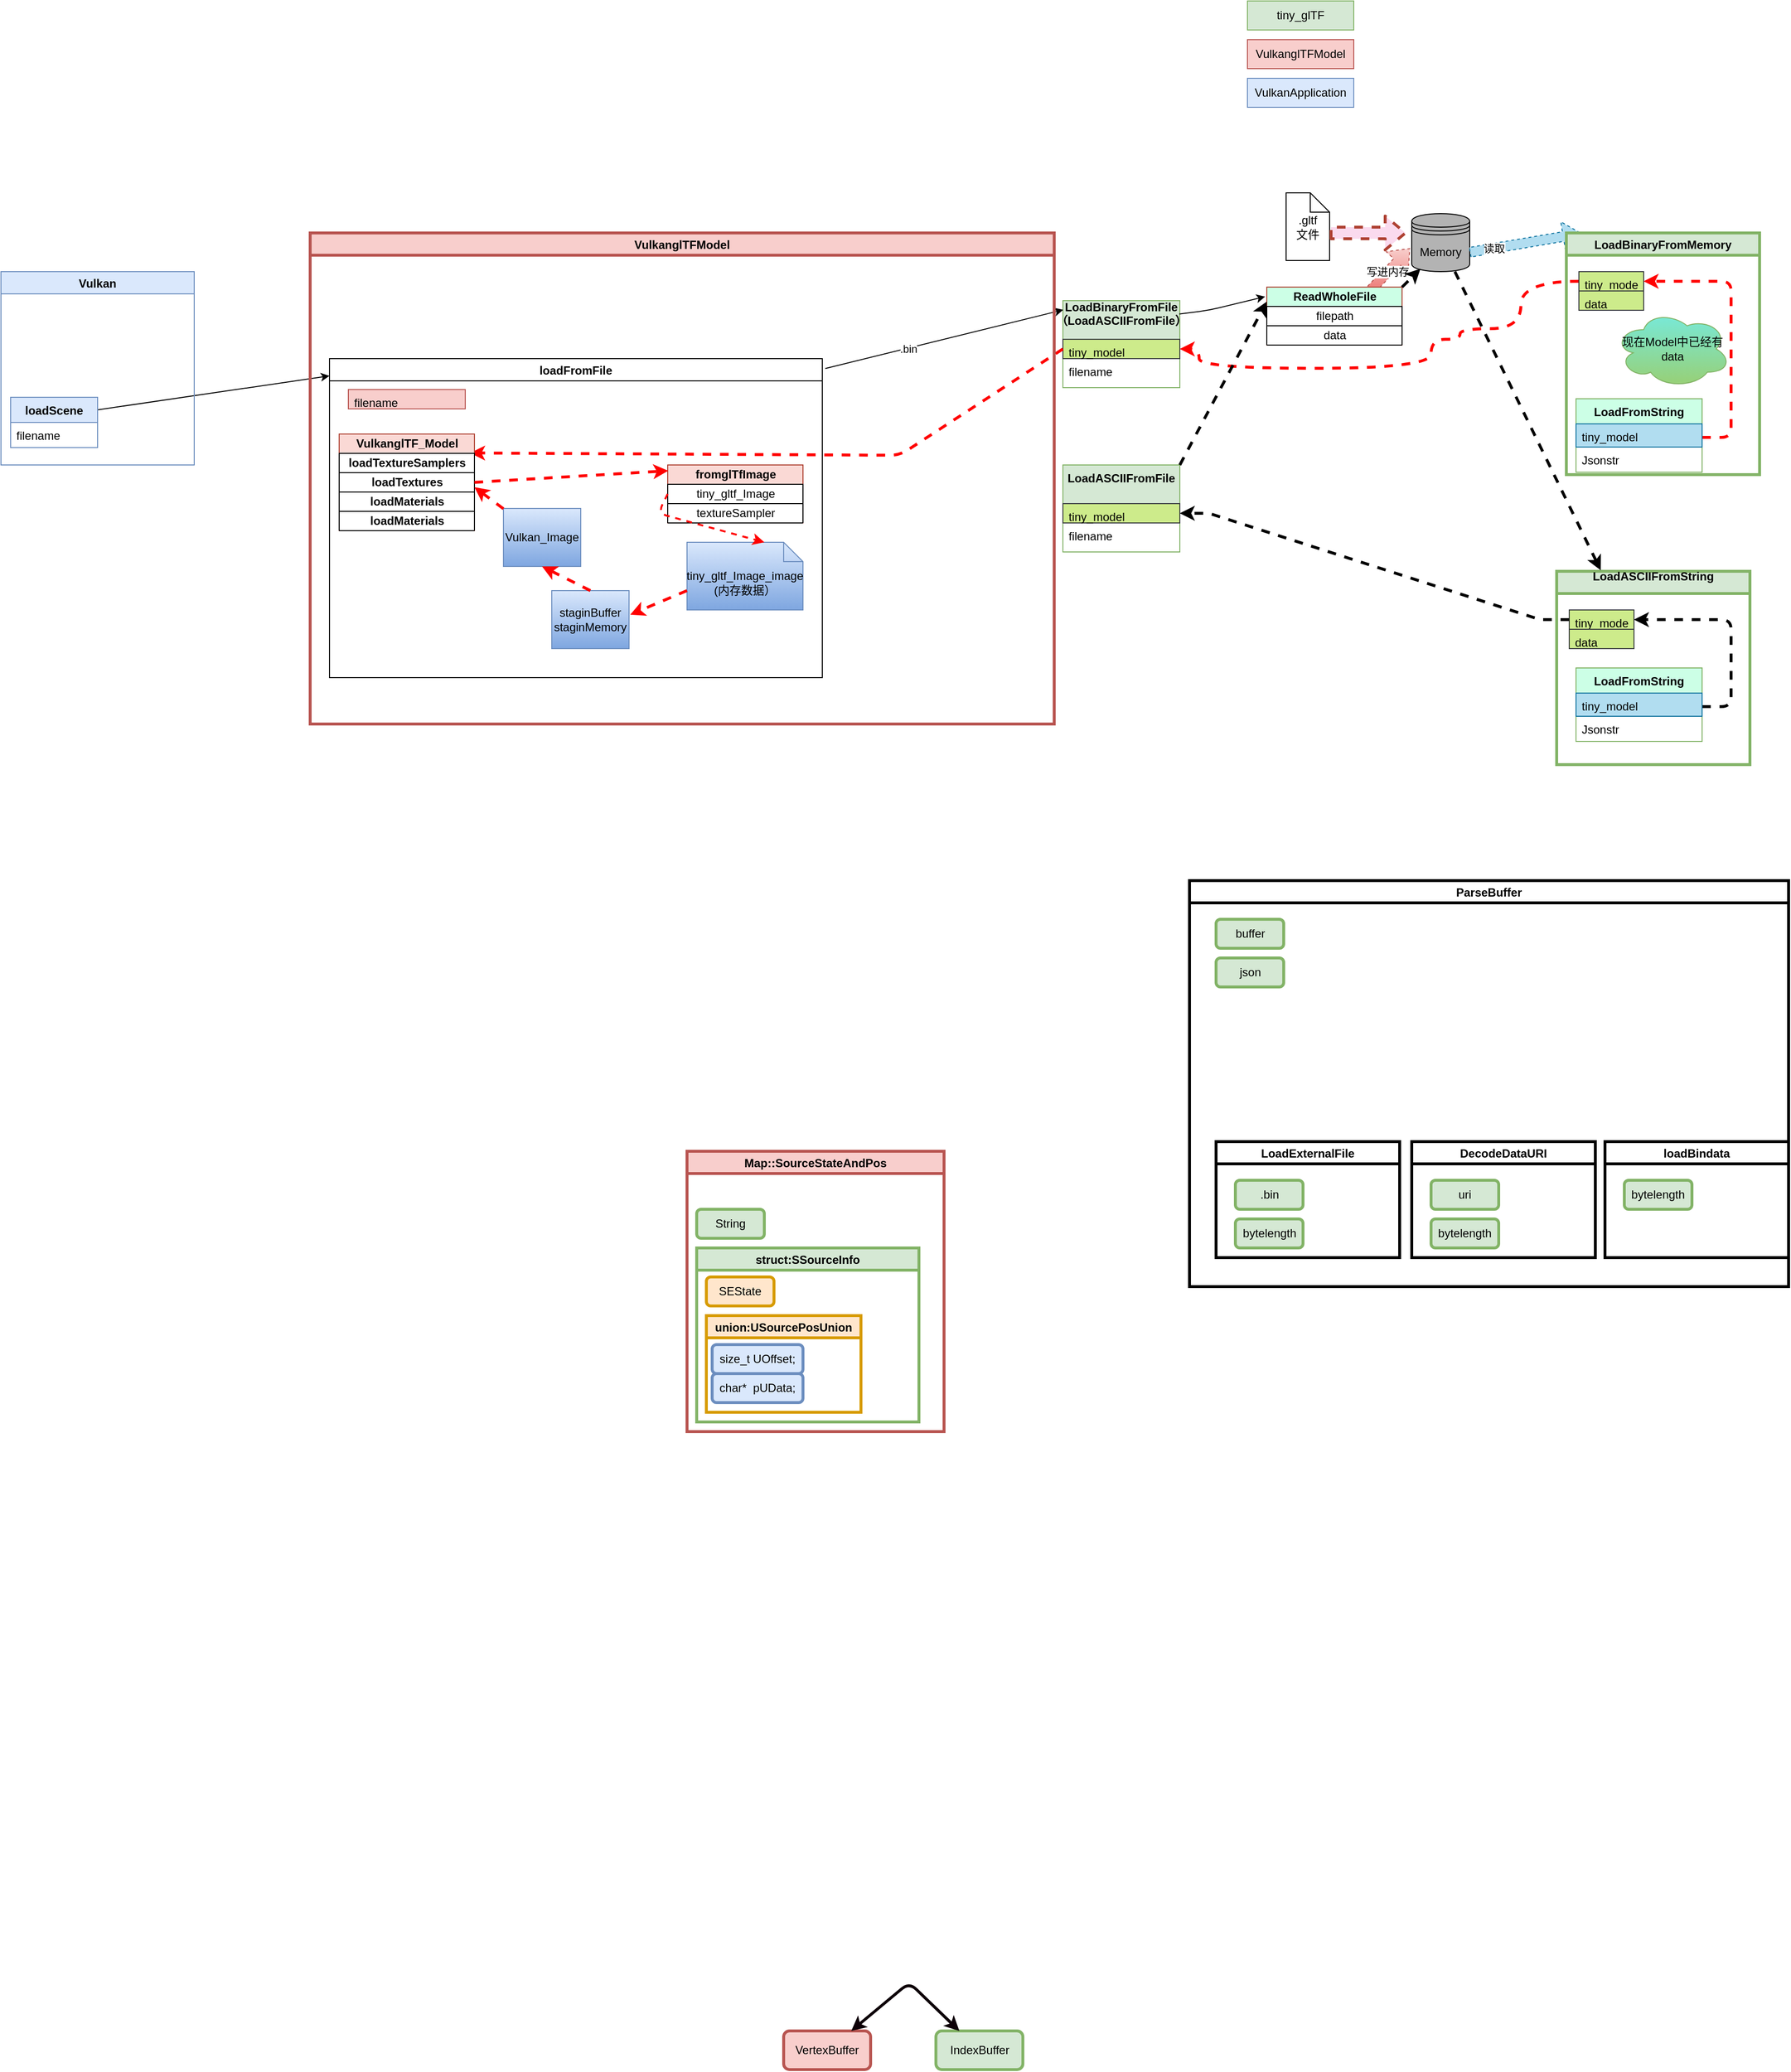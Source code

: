 <mxfile version="13.9.9" type="github">
  <diagram id="CM0YxYGdWrZJXT51vlk3" name="第 1 页">
    <mxGraphModel dx="2462" dy="839" grid="1" gridSize="10" guides="1" tooltips="1" connect="1" arrows="1" fold="1" page="1" pageScale="1" pageWidth="827" pageHeight="1169" math="0" shadow="0">
      <root>
        <mxCell id="0" />
        <mxCell id="1" parent="0" />
        <mxCell id="ajMnAxzSyxpKC6vZ1B0v-71" value="" style="shape=image;imageAspect=0;aspect=fixed;verticalLabelPosition=bottom;verticalAlign=top;strokeWidth=3;image=https://github.com/KhronosGroup/glTF/blob/master/specification/2.0/figures/dictionary-objects.png?raw=true;" vertex="1" parent="1">
          <mxGeometry x="-184.84" y="1550" width="874.84" height="583.79" as="geometry" />
        </mxCell>
        <mxCell id="faCQXywONK161ndu06By-3" value="LoadBinaryFromFile&#xa;（LoadASCIIFromFile）&#xa;" style="swimlane;fontStyle=1;childLayout=stackLayout;horizontal=1;startSize=40;fillColor=#d5e8d4;horizontalStack=0;resizeParent=1;resizeParentMax=0;resizeLast=0;collapsible=1;marginBottom=0;strokeColor=#82b366;" parent="1" vertex="1">
          <mxGeometry x="339" y="310" width="121" height="90" as="geometry">
            <mxRectangle x="310" y="306" width="150" height="30" as="alternateBounds" />
          </mxGeometry>
        </mxCell>
        <mxCell id="faCQXywONK161ndu06By-4" value="tiny_model" style="text;strokeColor=#36393d;fillColor=#cdeb8b;align=left;verticalAlign=top;spacingLeft=4;spacingRight=4;overflow=hidden;rotatable=0;points=[[0,0.5],[1,0.5]];portConstraint=eastwest;" parent="faCQXywONK161ndu06By-3" vertex="1">
          <mxGeometry y="40" width="121" height="20" as="geometry" />
        </mxCell>
        <mxCell id="faCQXywONK161ndu06By-5" value="filename" style="text;strokeColor=none;fillColor=none;align=left;verticalAlign=top;spacingLeft=4;spacingRight=4;overflow=hidden;rotatable=0;points=[[0,0.5],[1,0.5]];portConstraint=eastwest;" parent="faCQXywONK161ndu06By-3" vertex="1">
          <mxGeometry y="60" width="121" height="30" as="geometry" />
        </mxCell>
        <mxCell id="faCQXywONK161ndu06By-13" value="" style="endArrow=classic;html=1;entryX=-0.017;entryY=0.151;entryDx=0;entryDy=0;entryPerimeter=0;exitX=0.995;exitY=0.154;exitDx=0;exitDy=0;exitPerimeter=0;" parent="1" source="faCQXywONK161ndu06By-3" edge="1">
          <mxGeometry width="50" height="50" relative="1" as="geometry">
            <mxPoint x="470" y="310" as="sourcePoint" />
            <mxPoint x="548.3" y="305.852" as="targetPoint" />
            <Array as="points">
              <mxPoint x="490" y="320" />
            </Array>
          </mxGeometry>
        </mxCell>
        <mxCell id="faCQXywONK161ndu06By-18" value="tiny_glTF" style="rounded=0;whiteSpace=wrap;html=1;fillColor=#d5e8d4;strokeColor=#82b366;" parent="1" vertex="1">
          <mxGeometry x="530" width="110" height="30" as="geometry" />
        </mxCell>
        <mxCell id="faCQXywONK161ndu06By-19" value="VulkanglTFModel" style="rounded=0;whiteSpace=wrap;html=1;fillColor=#f8cecc;strokeColor=#b85450;" parent="1" vertex="1">
          <mxGeometry x="530" y="40" width="110" height="30" as="geometry" />
        </mxCell>
        <mxCell id="faCQXywONK161ndu06By-20" value="VulkanApplication" style="rounded=0;whiteSpace=wrap;html=1;fillColor=#dae8fc;strokeColor=#6c8ebf;" parent="1" vertex="1">
          <mxGeometry x="530" y="80" width="110" height="30" as="geometry" />
        </mxCell>
        <mxCell id="faCQXywONK161ndu06By-25" value="" style="endArrow=classic;html=1;entryX=0;entryY=0.054;entryDx=0;entryDy=0;entryPerimeter=0;exitX=1;exitY=0.25;exitDx=0;exitDy=0;" parent="1" source="faCQXywONK161ndu06By-21" target="ajMnAxzSyxpKC6vZ1B0v-7" edge="1">
          <mxGeometry width="50" height="50" relative="1" as="geometry">
            <mxPoint x="120" y="367" as="sourcePoint" />
            <mxPoint x="-149.23" y="176.968" as="targetPoint" />
          </mxGeometry>
        </mxCell>
        <mxCell id="faCQXywONK161ndu06By-26" value="" style="endArrow=classic;html=1;entryX=0.003;entryY=0.106;entryDx=0;entryDy=0;entryPerimeter=0;exitX=1.006;exitY=0.031;exitDx=0;exitDy=0;exitPerimeter=0;" parent="1" source="ajMnAxzSyxpKC6vZ1B0v-7" target="faCQXywONK161ndu06By-3" edge="1">
          <mxGeometry width="50" height="50" relative="1" as="geometry">
            <mxPoint x="-40" y="183.0" as="sourcePoint" />
            <mxPoint x="330" y="283" as="targetPoint" />
          </mxGeometry>
        </mxCell>
        <mxCell id="faCQXywONK161ndu06By-32" value=".bin" style="edgeLabel;html=1;align=center;verticalAlign=middle;resizable=0;points=[];" parent="faCQXywONK161ndu06By-26" vertex="1" connectable="0">
          <mxGeometry x="-0.306" y="-1" relative="1" as="geometry">
            <mxPoint as="offset" />
          </mxGeometry>
        </mxCell>
        <mxCell id="faCQXywONK161ndu06By-33" value="Memory" style="shape=datastore;whiteSpace=wrap;html=1;fillColor=#B3B3B3;" parent="1" vertex="1">
          <mxGeometry x="700" y="220" width="60" height="60" as="geometry" />
        </mxCell>
        <mxCell id="faCQXywONK161ndu06By-34" value="写进内存" style="shape=flexArrow;endArrow=classic;html=1;dashed=1;strokeColor=#b85450;entryX=-0.028;entryY=0.597;entryDx=0;entryDy=0;entryPerimeter=0;exitX=1.021;exitY=0.131;exitDx=0;exitDy=0;exitPerimeter=0;gradientColor=#ea6b66;fillColor=#f8cecc;" parent="1" target="faCQXywONK161ndu06By-33" edge="1">
          <mxGeometry width="50" height="50" relative="1" as="geometry">
            <mxPoint x="652.1" y="304.812" as="sourcePoint" />
            <mxPoint x="700" y="248" as="targetPoint" />
          </mxGeometry>
        </mxCell>
        <mxCell id="faCQXywONK161ndu06By-38" value="" style="shape=flexArrow;endArrow=classic;html=1;dashed=1;strokeColor=#10739e;entryX=0.08;entryY=0.002;entryDx=0;entryDy=0;entryPerimeter=0;fillColor=#b1ddf0;" parent="1" target="ajMnAxzSyxpKC6vZ1B0v-31" edge="1">
          <mxGeometry width="50" height="50" relative="1" as="geometry">
            <mxPoint x="760" y="260" as="sourcePoint" />
            <mxPoint x="799.76" y="297.92" as="targetPoint" />
          </mxGeometry>
        </mxCell>
        <mxCell id="faCQXywONK161ndu06By-39" value="读取" style="edgeLabel;html=1;align=center;verticalAlign=middle;resizable=0;points=[];" parent="faCQXywONK161ndu06By-38" vertex="1" connectable="0">
          <mxGeometry x="-0.565" relative="1" as="geometry">
            <mxPoint as="offset" />
          </mxGeometry>
        </mxCell>
        <mxCell id="faCQXywONK161ndu06By-47" value="" style="endArrow=classic;html=1;dashed=1;strokeColor=#FF0000;exitX=0;exitY=0.5;exitDx=0;exitDy=0;strokeWidth=3;entryX=0.968;entryY=0.196;entryDx=0;entryDy=0;entryPerimeter=0;" parent="1" source="faCQXywONK161ndu06By-4" target="faCQXywONK161ndu06By-42" edge="1">
          <mxGeometry width="50" height="50" relative="1" as="geometry">
            <mxPoint x="100" y="530" as="sourcePoint" />
            <mxPoint x="150" y="480" as="targetPoint" />
            <Array as="points">
              <mxPoint x="170" y="470" />
            </Array>
          </mxGeometry>
        </mxCell>
        <mxCell id="faCQXywONK161ndu06By-53" value=".gltf&lt;br&gt;文件" style="shape=note;size=20;whiteSpace=wrap;html=1;" parent="1" vertex="1">
          <mxGeometry x="570" y="198.5" width="45" height="70" as="geometry" />
        </mxCell>
        <mxCell id="faCQXywONK161ndu06By-61" value="" style="shape=flexArrow;endArrow=classic;html=1;dashed=1;strokeColor=#ae4132;strokeWidth=3;fillColor=#FADAEE;" parent="1" edge="1">
          <mxGeometry width="50" height="50" relative="1" as="geometry">
            <mxPoint x="615" y="240" as="sourcePoint" />
            <mxPoint x="695" y="240" as="targetPoint" />
          </mxGeometry>
        </mxCell>
        <mxCell id="faCQXywONK161ndu06By-82" value="ReadWholeFile" style="swimlane;html=1;childLayout=stackLayout;resizeParent=1;resizeParentMax=0;horizontal=1;startSize=20;horizontalStack=0;strokeColor=#ae4132;fillColor=#CCFFE6;" parent="1" vertex="1">
          <mxGeometry x="550" y="296" width="140" height="60" as="geometry" />
        </mxCell>
        <mxCell id="faCQXywONK161ndu06By-83" value="&lt;span style=&quot;font-weight: 400 ; text-align: left&quot;&gt;filepath&lt;/span&gt;" style="swimlane;html=1;startSize=20;horizontal=0;" parent="faCQXywONK161ndu06By-82" vertex="1" collapsed="1">
          <mxGeometry y="20" width="140" height="20" as="geometry">
            <mxRectangle y="20" width="210" height="120" as="alternateBounds" />
          </mxGeometry>
        </mxCell>
        <mxCell id="faCQXywONK161ndu06By-84" value="&lt;span style=&quot;font-weight: normal&quot;&gt;data&lt;/span&gt;" style="swimlane;html=1;startSize=20;horizontal=0;" parent="faCQXywONK161ndu06By-82" vertex="1" collapsed="1">
          <mxGeometry y="40" width="140" height="20" as="geometry">
            <mxRectangle y="40" width="210" height="120" as="alternateBounds" />
          </mxGeometry>
        </mxCell>
        <mxCell id="faCQXywONK161ndu06By-88" value="" style="endArrow=classic;html=1;dashed=1;edgeStyle=orthogonalEdgeStyle;curved=1;strokeColor=#FF0000;strokeWidth=3;exitX=0;exitY=0.5;exitDx=0;exitDy=0;entryX=1;entryY=0.5;entryDx=0;entryDy=0;" parent="1" source="ajMnAxzSyxpKC6vZ1B0v-32" target="faCQXywONK161ndu06By-4" edge="1">
          <mxGeometry width="50" height="50" relative="1" as="geometry">
            <mxPoint x="790" y="339" as="sourcePoint" />
            <mxPoint x="690" y="344.49" as="targetPoint" />
            <Array as="points">
              <mxPoint x="813" y="339" />
              <mxPoint x="750" y="339" />
              <mxPoint x="750" y="350" />
              <mxPoint x="720" y="350" />
              <mxPoint x="720" y="380" />
              <mxPoint x="480" y="380" />
              <mxPoint x="480" y="360" />
            </Array>
          </mxGeometry>
        </mxCell>
        <mxCell id="ajMnAxzSyxpKC6vZ1B0v-1" value="Vulkan" style="swimlane;fillColor=#dae8fc;strokeColor=#6c8ebf;" vertex="1" parent="1">
          <mxGeometry x="-760" y="280" width="200" height="200" as="geometry" />
        </mxCell>
        <mxCell id="faCQXywONK161ndu06By-21" value="loadScene" style="swimlane;fontStyle=1;childLayout=stackLayout;horizontal=1;startSize=26;fillColor=#dae8fc;horizontalStack=0;resizeParent=1;resizeParentMax=0;resizeLast=0;collapsible=1;marginBottom=0;strokeColor=#6c8ebf;" parent="ajMnAxzSyxpKC6vZ1B0v-1" vertex="1">
          <mxGeometry x="10" y="130" width="90" height="52" as="geometry" />
        </mxCell>
        <mxCell id="faCQXywONK161ndu06By-22" value="filename" style="text;strokeColor=none;fillColor=none;align=left;verticalAlign=top;spacingLeft=4;spacingRight=4;overflow=hidden;rotatable=0;points=[[0,0.5],[1,0.5]];portConstraint=eastwest;" parent="faCQXywONK161ndu06By-21" vertex="1">
          <mxGeometry y="26" width="90" height="26" as="geometry" />
        </mxCell>
        <mxCell id="ajMnAxzSyxpKC6vZ1B0v-2" value="VulkanglTFModel" style="swimlane;startSize=23;fillColor=#f8cecc;strokeColor=#b85450;strokeWidth=3;" vertex="1" parent="1">
          <mxGeometry x="-440" y="240" width="770" height="508" as="geometry">
            <mxRectangle x="-200" y="310" width="130" height="23" as="alternateBounds" />
          </mxGeometry>
        </mxCell>
        <mxCell id="ajMnAxzSyxpKC6vZ1B0v-7" value="loadFromFile" style="swimlane;" vertex="1" parent="ajMnAxzSyxpKC6vZ1B0v-2">
          <mxGeometry x="20" y="130" width="510" height="330" as="geometry" />
        </mxCell>
        <mxCell id="faCQXywONK161ndu06By-42" value="VulkanglTF_Model" style="swimlane;html=1;childLayout=stackLayout;resizeParent=1;resizeParentMax=0;horizontal=1;startSize=20;horizontalStack=0;fillColor=#fad9d5;strokeColor=#ae4132;" parent="ajMnAxzSyxpKC6vZ1B0v-7" vertex="1">
          <mxGeometry x="10" y="78" width="140" height="100" as="geometry">
            <mxRectangle x="10" y="480" width="140" height="20" as="alternateBounds" />
          </mxGeometry>
        </mxCell>
        <mxCell id="faCQXywONK161ndu06By-43" value="loadTextureSamplers" style="swimlane;html=1;startSize=20;horizontal=0;" parent="faCQXywONK161ndu06By-42" vertex="1" collapsed="1">
          <mxGeometry y="20" width="140" height="20" as="geometry">
            <mxRectangle y="20" width="210" height="120" as="alternateBounds" />
          </mxGeometry>
        </mxCell>
        <mxCell id="faCQXywONK161ndu06By-44" value="loadTextures" style="swimlane;html=1;startSize=20;horizontal=0;" parent="faCQXywONK161ndu06By-42" vertex="1" collapsed="1">
          <mxGeometry y="40" width="140" height="20" as="geometry">
            <mxRectangle y="40" width="140" height="120" as="alternateBounds" />
          </mxGeometry>
        </mxCell>
        <mxCell id="faCQXywONK161ndu06By-45" value="loadMaterials" style="swimlane;html=1;startSize=20;horizontal=0;" parent="faCQXywONK161ndu06By-42" vertex="1" collapsed="1">
          <mxGeometry y="60" width="140" height="20" as="geometry">
            <mxRectangle y="60" width="140" height="120" as="alternateBounds" />
          </mxGeometry>
        </mxCell>
        <mxCell id="faCQXywONK161ndu06By-51" value="loadMaterials" style="swimlane;html=1;startSize=20;horizontal=0;" parent="faCQXywONK161ndu06By-42" vertex="1" collapsed="1">
          <mxGeometry y="80" width="140" height="20" as="geometry">
            <mxRectangle y="60" width="140" height="120" as="alternateBounds" />
          </mxGeometry>
        </mxCell>
        <mxCell id="ajMnAxzSyxpKC6vZ1B0v-6" value="filename" style="text;strokeColor=#b85450;fillColor=#f8cecc;align=left;verticalAlign=top;spacingLeft=4;spacingRight=4;overflow=hidden;rotatable=0;points=[[0,0.5],[1,0.5]];portConstraint=eastwest;" vertex="1" parent="ajMnAxzSyxpKC6vZ1B0v-7">
          <mxGeometry x="19.5" y="32" width="121" height="20" as="geometry" />
        </mxCell>
        <mxCell id="faCQXywONK161ndu06By-106" value="Vulkan_Image" style="rounded=0;whiteSpace=wrap;html=1;fillColor=#dae8fc;gradientColor=#7ea6e0;strokeColor=#6c8ebf;" parent="ajMnAxzSyxpKC6vZ1B0v-7" vertex="1">
          <mxGeometry x="180" y="155" width="80" height="60" as="geometry" />
        </mxCell>
        <mxCell id="faCQXywONK161ndu06By-109" value="" style="endArrow=classic;html=1;strokeWidth=3;fillColor=#fff2cc;entryX=1;entryY=0.75;entryDx=0;entryDy=0;gradientColor=#ffd966;dashed=1;strokeColor=#FF0000;" parent="ajMnAxzSyxpKC6vZ1B0v-7" source="faCQXywONK161ndu06By-106" target="faCQXywONK161ndu06By-44" edge="1">
          <mxGeometry width="50" height="50" relative="1" as="geometry">
            <mxPoint x="420" y="170" as="sourcePoint" />
            <mxPoint x="470" y="120" as="targetPoint" />
          </mxGeometry>
        </mxCell>
        <mxCell id="faCQXywONK161ndu06By-100" value="staginBuffer&lt;br&gt;staginMemory" style="rounded=0;whiteSpace=wrap;html=1;fillColor=#dae8fc;gradientColor=#7ea6e0;strokeColor=#6c8ebf;" parent="ajMnAxzSyxpKC6vZ1B0v-7" vertex="1">
          <mxGeometry x="230" y="240" width="80" height="60" as="geometry" />
        </mxCell>
        <mxCell id="faCQXywONK161ndu06By-108" value="" style="endArrow=classic;html=1;strokeWidth=3;fillColor=#fff2cc;entryX=0.5;entryY=1;entryDx=0;entryDy=0;gradientColor=#ffd966;exitX=0.5;exitY=0;exitDx=0;exitDy=0;strokeColor=#FF0000;dashed=1;" parent="ajMnAxzSyxpKC6vZ1B0v-7" source="faCQXywONK161ndu06By-100" target="faCQXywONK161ndu06By-106" edge="1">
          <mxGeometry width="50" height="50" relative="1" as="geometry">
            <mxPoint x="460" y="270" as="sourcePoint" />
            <mxPoint x="510" y="220" as="targetPoint" />
          </mxGeometry>
        </mxCell>
        <mxCell id="faCQXywONK161ndu06By-97" value="&lt;br&gt;tiny_gltf_Image_image&lt;br&gt;(内存数据）" style="shape=note;size=20;whiteSpace=wrap;html=1;fillColor=#dae8fc;gradientColor=#7ea6e0;strokeColor=#6c8ebf;" parent="ajMnAxzSyxpKC6vZ1B0v-7" vertex="1">
          <mxGeometry x="370" y="190" width="120" height="70" as="geometry" />
        </mxCell>
        <mxCell id="faCQXywONK161ndu06By-89" value="fromglTfImage" style="swimlane;html=1;childLayout=stackLayout;resizeParent=1;resizeParentMax=0;horizontal=1;startSize=20;horizontalStack=0;fillColor=#fad9d5;strokeColor=#ae4132;" parent="ajMnAxzSyxpKC6vZ1B0v-7" vertex="1">
          <mxGeometry x="350" y="110" width="140" height="60" as="geometry" />
        </mxCell>
        <mxCell id="faCQXywONK161ndu06By-90" value="&lt;span style=&quot;font-weight: normal&quot;&gt;tiny_gltf_Image&lt;/span&gt;" style="swimlane;html=1;startSize=20;horizontal=0;" parent="faCQXywONK161ndu06By-89" vertex="1" collapsed="1">
          <mxGeometry y="20" width="140" height="20" as="geometry">
            <mxRectangle y="20" width="140" height="120" as="alternateBounds" />
          </mxGeometry>
        </mxCell>
        <mxCell id="faCQXywONK161ndu06By-91" value="&lt;span style=&quot;font-weight: normal&quot;&gt;textureSampler&lt;/span&gt;" style="swimlane;html=1;startSize=20;horizontal=0;" parent="faCQXywONK161ndu06By-89" vertex="1" collapsed="1">
          <mxGeometry y="40" width="140" height="20" as="geometry">
            <mxRectangle y="40" width="210" height="120" as="alternateBounds" />
          </mxGeometry>
        </mxCell>
        <mxCell id="faCQXywONK161ndu06By-105" value="" style="endArrow=classic;html=1;strokeWidth=2;fillColor=#ffcd28;exitX=0;exitY=0.5;exitDx=0;exitDy=0;entryX=0.667;entryY=0;entryDx=0;entryDy=0;entryPerimeter=0;gradientColor=#ffa500;strokeColor=#FF0000;dashed=1;" parent="ajMnAxzSyxpKC6vZ1B0v-7" source="faCQXywONK161ndu06By-90" target="faCQXywONK161ndu06By-97" edge="1">
          <mxGeometry width="50" height="50" relative="1" as="geometry">
            <mxPoint x="740" y="250" as="sourcePoint" />
            <mxPoint x="790" y="200" as="targetPoint" />
            <Array as="points">
              <mxPoint x="340" y="160" />
            </Array>
          </mxGeometry>
        </mxCell>
        <mxCell id="faCQXywONK161ndu06By-94" value="" style="endArrow=classic;html=1;strokeWidth=3;fillColor=#f8cecc;entryX=0.004;entryY=0.1;entryDx=0;entryDy=0;entryPerimeter=0;exitX=1;exitY=0.5;exitDx=0;exitDy=0;gradientColor=#ea6b66;strokeColor=#FF0000;dashed=1;" parent="ajMnAxzSyxpKC6vZ1B0v-7" source="faCQXywONK161ndu06By-44" target="faCQXywONK161ndu06By-89" edge="1">
          <mxGeometry width="50" height="50" relative="1" as="geometry">
            <mxPoint x="560" y="150" as="sourcePoint" />
            <mxPoint x="600" y="100" as="targetPoint" />
          </mxGeometry>
        </mxCell>
        <mxCell id="ajMnAxzSyxpKC6vZ1B0v-9" value="" style="endArrow=classic;html=1;entryX=1.015;entryY=0.415;entryDx=0;entryDy=0;entryPerimeter=0;fillColor=#ffe6cc;strokeWidth=3;strokeColor=#FF0000;dashed=1;" edge="1" parent="ajMnAxzSyxpKC6vZ1B0v-7" target="faCQXywONK161ndu06By-100">
          <mxGeometry width="50" height="50" relative="1" as="geometry">
            <mxPoint x="370" y="240" as="sourcePoint" />
            <mxPoint x="420" y="190" as="targetPoint" />
          </mxGeometry>
        </mxCell>
        <mxCell id="ajMnAxzSyxpKC6vZ1B0v-14" value="LoadASCIIFromFile&#xa;" style="swimlane;fontStyle=1;childLayout=stackLayout;horizontal=1;startSize=40;fillColor=#d5e8d4;horizontalStack=0;resizeParent=1;resizeParentMax=0;resizeLast=0;collapsible=1;marginBottom=0;strokeColor=#82b366;" vertex="1" parent="1">
          <mxGeometry x="339" y="480" width="121" height="90" as="geometry">
            <mxRectangle x="310" y="306" width="150" height="30" as="alternateBounds" />
          </mxGeometry>
        </mxCell>
        <mxCell id="ajMnAxzSyxpKC6vZ1B0v-15" value="tiny_model" style="text;strokeColor=#36393d;fillColor=#cdeb8b;align=left;verticalAlign=top;spacingLeft=4;spacingRight=4;overflow=hidden;rotatable=0;points=[[0,0.5],[1,0.5]];portConstraint=eastwest;" vertex="1" parent="ajMnAxzSyxpKC6vZ1B0v-14">
          <mxGeometry y="40" width="121" height="20" as="geometry" />
        </mxCell>
        <mxCell id="ajMnAxzSyxpKC6vZ1B0v-16" value="filename" style="text;strokeColor=none;fillColor=none;align=left;verticalAlign=top;spacingLeft=4;spacingRight=4;overflow=hidden;rotatable=0;points=[[0,0.5],[1,0.5]];portConstraint=eastwest;" vertex="1" parent="ajMnAxzSyxpKC6vZ1B0v-14">
          <mxGeometry y="60" width="121" height="30" as="geometry" />
        </mxCell>
        <mxCell id="ajMnAxzSyxpKC6vZ1B0v-17" value="" style="endArrow=classic;html=1;strokeWidth=3;entryX=0;entryY=0.25;entryDx=0;entryDy=0;dashed=1;" edge="1" parent="1" target="faCQXywONK161ndu06By-82">
          <mxGeometry width="50" height="50" relative="1" as="geometry">
            <mxPoint x="460" y="480" as="sourcePoint" />
            <mxPoint x="510" y="430" as="targetPoint" />
          </mxGeometry>
        </mxCell>
        <mxCell id="ajMnAxzSyxpKC6vZ1B0v-18" value="" style="endArrow=classic;html=1;strokeWidth=3;entryX=0.15;entryY=0.95;entryDx=0;entryDy=0;dashed=1;entryPerimeter=0;" edge="1" parent="1" target="faCQXywONK161ndu06By-33">
          <mxGeometry width="50" height="50" relative="1" as="geometry">
            <mxPoint x="690" y="296" as="sourcePoint" />
            <mxPoint x="780" y="127" as="targetPoint" />
          </mxGeometry>
        </mxCell>
        <mxCell id="ajMnAxzSyxpKC6vZ1B0v-23" value="LoadASCIIFromString&#xa;" style="swimlane;strokeWidth=3;fillColor=#d5e8d4;strokeColor=#82b366;" vertex="1" parent="1">
          <mxGeometry x="850" y="590" width="200" height="200" as="geometry" />
        </mxCell>
        <mxCell id="ajMnAxzSyxpKC6vZ1B0v-20" value="tiny_model" style="text;strokeColor=#36393d;fillColor=#cdeb8b;align=left;verticalAlign=top;spacingLeft=4;spacingRight=4;overflow=hidden;rotatable=0;points=[[0,0.5],[1,0.5]];portConstraint=eastwest;" vertex="1" parent="ajMnAxzSyxpKC6vZ1B0v-23">
          <mxGeometry x="13" y="40" width="67" height="20" as="geometry" />
        </mxCell>
        <mxCell id="ajMnAxzSyxpKC6vZ1B0v-24" value="data" style="text;strokeColor=#36393d;fillColor=#cdeb8b;align=left;verticalAlign=top;spacingLeft=4;spacingRight=4;overflow=hidden;rotatable=0;points=[[0,0.5],[1,0.5]];portConstraint=eastwest;" vertex="1" parent="ajMnAxzSyxpKC6vZ1B0v-23">
          <mxGeometry x="13" y="60" width="67" height="20" as="geometry" />
        </mxCell>
        <mxCell id="ajMnAxzSyxpKC6vZ1B0v-26" value="LoadFromString" style="swimlane;fontStyle=1;childLayout=stackLayout;horizontal=1;startSize=26;horizontalStack=0;resizeParent=1;resizeParentMax=0;resizeLast=0;collapsible=1;marginBottom=0;strokeColor=#82b366;fillColor=#CCFFE6;" vertex="1" parent="ajMnAxzSyxpKC6vZ1B0v-23">
          <mxGeometry x="20" y="100" width="130.5" height="76" as="geometry" />
        </mxCell>
        <mxCell id="ajMnAxzSyxpKC6vZ1B0v-29" value="" style="endArrow=classic;html=1;dashed=1;strokeColor=#000000;strokeWidth=3;entryX=1;entryY=0.5;entryDx=0;entryDy=0;edgeStyle=entityRelationEdgeStyle;" edge="1" parent="ajMnAxzSyxpKC6vZ1B0v-26" target="ajMnAxzSyxpKC6vZ1B0v-20">
          <mxGeometry width="50" height="50" relative="1" as="geometry">
            <mxPoint x="130.5" y="40" as="sourcePoint" />
            <mxPoint x="180.5" y="-10" as="targetPoint" />
          </mxGeometry>
        </mxCell>
        <mxCell id="ajMnAxzSyxpKC6vZ1B0v-27" value="tiny_model" style="text;strokeColor=#10739e;fillColor=#b1ddf0;align=left;verticalAlign=top;spacingLeft=4;spacingRight=4;overflow=hidden;rotatable=0;points=[[0,0.5],[1,0.5]];portConstraint=eastwest;" vertex="1" parent="ajMnAxzSyxpKC6vZ1B0v-26">
          <mxGeometry y="26" width="130.5" height="24" as="geometry" />
        </mxCell>
        <mxCell id="ajMnAxzSyxpKC6vZ1B0v-28" value="Jsonstr" style="text;strokeColor=none;fillColor=none;align=left;verticalAlign=top;spacingLeft=4;spacingRight=4;overflow=hidden;rotatable=0;points=[[0,0.5],[1,0.5]];portConstraint=eastwest;" vertex="1" parent="ajMnAxzSyxpKC6vZ1B0v-26">
          <mxGeometry y="50" width="130.5" height="26" as="geometry" />
        </mxCell>
        <mxCell id="ajMnAxzSyxpKC6vZ1B0v-22" value="" style="endArrow=classic;html=1;strokeWidth=3;entryX=0.228;entryY=-0.005;entryDx=0;entryDy=0;dashed=1;entryPerimeter=0;" edge="1" parent="1" source="faCQXywONK161ndu06By-33" target="ajMnAxzSyxpKC6vZ1B0v-23">
          <mxGeometry width="50" height="50" relative="1" as="geometry">
            <mxPoint x="763" y="315" as="sourcePoint" />
            <mxPoint x="823" y="485" as="targetPoint" />
          </mxGeometry>
        </mxCell>
        <mxCell id="ajMnAxzSyxpKC6vZ1B0v-30" style="edgeStyle=entityRelationEdgeStyle;rounded=0;orthogonalLoop=1;jettySize=auto;html=1;entryX=1;entryY=0.5;entryDx=0;entryDy=0;dashed=1;strokeColor=#000000;strokeWidth=3;" edge="1" parent="1" source="ajMnAxzSyxpKC6vZ1B0v-20" target="ajMnAxzSyxpKC6vZ1B0v-15">
          <mxGeometry relative="1" as="geometry" />
        </mxCell>
        <mxCell id="ajMnAxzSyxpKC6vZ1B0v-31" value="LoadBinaryFromMemory" style="swimlane;strokeWidth=3;fillColor=#d5e8d4;strokeColor=#82b366;" vertex="1" parent="1">
          <mxGeometry x="860" y="240" width="200" height="250" as="geometry" />
        </mxCell>
        <mxCell id="ajMnAxzSyxpKC6vZ1B0v-32" value="tiny_model" style="text;strokeColor=#36393d;fillColor=#cdeb8b;align=left;verticalAlign=top;spacingLeft=4;spacingRight=4;overflow=hidden;rotatable=0;points=[[0,0.5],[1,0.5]];portConstraint=eastwest;" vertex="1" parent="ajMnAxzSyxpKC6vZ1B0v-31">
          <mxGeometry x="13" y="40" width="67" height="20" as="geometry" />
        </mxCell>
        <mxCell id="ajMnAxzSyxpKC6vZ1B0v-33" value="data" style="text;strokeColor=#36393d;fillColor=#cdeb8b;align=left;verticalAlign=top;spacingLeft=4;spacingRight=4;overflow=hidden;rotatable=0;points=[[0,0.5],[1,0.5]];portConstraint=eastwest;" vertex="1" parent="ajMnAxzSyxpKC6vZ1B0v-31">
          <mxGeometry x="13" y="60" width="67" height="20" as="geometry" />
        </mxCell>
        <mxCell id="ajMnAxzSyxpKC6vZ1B0v-34" value="LoadFromString" style="swimlane;fontStyle=1;childLayout=stackLayout;horizontal=1;startSize=26;horizontalStack=0;resizeParent=1;resizeParentMax=0;resizeLast=0;collapsible=1;marginBottom=0;strokeColor=#82b366;fillColor=#CCFFE6;" vertex="1" parent="ajMnAxzSyxpKC6vZ1B0v-31">
          <mxGeometry x="10" y="171.5" width="130.5" height="76" as="geometry" />
        </mxCell>
        <mxCell id="ajMnAxzSyxpKC6vZ1B0v-35" value="" style="endArrow=classic;html=1;dashed=1;strokeWidth=3;entryX=1;entryY=0.5;entryDx=0;entryDy=0;edgeStyle=entityRelationEdgeStyle;strokeColor=#FF0000;" edge="1" parent="ajMnAxzSyxpKC6vZ1B0v-34" target="ajMnAxzSyxpKC6vZ1B0v-32">
          <mxGeometry width="50" height="50" relative="1" as="geometry">
            <mxPoint x="130.5" y="40" as="sourcePoint" />
            <mxPoint x="180.5" y="-10" as="targetPoint" />
          </mxGeometry>
        </mxCell>
        <mxCell id="ajMnAxzSyxpKC6vZ1B0v-36" value="tiny_model" style="text;strokeColor=#10739e;fillColor=#b1ddf0;align=left;verticalAlign=top;spacingLeft=4;spacingRight=4;overflow=hidden;rotatable=0;points=[[0,0.5],[1,0.5]];portConstraint=eastwest;" vertex="1" parent="ajMnAxzSyxpKC6vZ1B0v-34">
          <mxGeometry y="26" width="130.5" height="24" as="geometry" />
        </mxCell>
        <mxCell id="ajMnAxzSyxpKC6vZ1B0v-37" value="Jsonstr" style="text;strokeColor=none;fillColor=none;align=left;verticalAlign=top;spacingLeft=4;spacingRight=4;overflow=hidden;rotatable=0;points=[[0,0.5],[1,0.5]];portConstraint=eastwest;" vertex="1" parent="ajMnAxzSyxpKC6vZ1B0v-34">
          <mxGeometry y="50" width="130.5" height="26" as="geometry" />
        </mxCell>
        <mxCell id="faCQXywONK161ndu06By-40" value="现在Model中已经有data" style="ellipse;shape=cloud;whiteSpace=wrap;html=1;gradientColor=#97d077;strokeColor=#82b366;fillColor=#79E8D5;" parent="ajMnAxzSyxpKC6vZ1B0v-31" vertex="1">
          <mxGeometry x="50" y="80" width="120" height="80" as="geometry" />
        </mxCell>
        <mxCell id="ajMnAxzSyxpKC6vZ1B0v-38" value="Map::SourceStateAndPos" style="swimlane;strokeWidth=3;fillColor=#f8cecc;strokeColor=#b85450;" vertex="1" parent="1">
          <mxGeometry x="-50" y="1190" width="266" height="290" as="geometry" />
        </mxCell>
        <mxCell id="ajMnAxzSyxpKC6vZ1B0v-39" value="String" style="rounded=1;whiteSpace=wrap;html=1;strokeWidth=3;fillColor=#d5e8d4;strokeColor=#82b366;" vertex="1" parent="ajMnAxzSyxpKC6vZ1B0v-38">
          <mxGeometry x="10" y="60" width="70" height="30" as="geometry" />
        </mxCell>
        <mxCell id="ajMnAxzSyxpKC6vZ1B0v-40" value="struct:SSourceInfo" style="swimlane;strokeWidth=3;fillColor=#d5e8d4;strokeColor=#82b366;" vertex="1" parent="ajMnAxzSyxpKC6vZ1B0v-38">
          <mxGeometry x="10" y="100" width="230" height="180" as="geometry" />
        </mxCell>
        <mxCell id="ajMnAxzSyxpKC6vZ1B0v-41" value="SEState" style="rounded=1;whiteSpace=wrap;html=1;strokeWidth=3;fillColor=#ffe6cc;strokeColor=#d79b00;" vertex="1" parent="ajMnAxzSyxpKC6vZ1B0v-40">
          <mxGeometry x="10" y="30" width="70" height="30" as="geometry" />
        </mxCell>
        <mxCell id="ajMnAxzSyxpKC6vZ1B0v-42" value="union:USourcePosUnion" style="swimlane;strokeWidth=3;fillColor=#ffe6cc;strokeColor=#d79b00;" vertex="1" parent="ajMnAxzSyxpKC6vZ1B0v-40">
          <mxGeometry x="10" y="70" width="160" height="100" as="geometry" />
        </mxCell>
        <mxCell id="ajMnAxzSyxpKC6vZ1B0v-52" value="size_t UOffset;" style="rounded=1;whiteSpace=wrap;html=1;strokeWidth=3;fillColor=#dae8fc;strokeColor=#6c8ebf;" vertex="1" parent="ajMnAxzSyxpKC6vZ1B0v-42">
          <mxGeometry x="6" y="30" width="94" height="30" as="geometry" />
        </mxCell>
        <mxCell id="ajMnAxzSyxpKC6vZ1B0v-53" value="char*&amp;nbsp; pUData;" style="rounded=1;whiteSpace=wrap;html=1;strokeWidth=3;fillColor=#dae8fc;strokeColor=#6c8ebf;" vertex="1" parent="ajMnAxzSyxpKC6vZ1B0v-42">
          <mxGeometry x="6" y="60" width="94" height="30" as="geometry" />
        </mxCell>
        <mxCell id="ajMnAxzSyxpKC6vZ1B0v-59" value="ParseBuffer" style="swimlane;strokeWidth=3;" vertex="1" parent="1">
          <mxGeometry x="470" y="910" width="620" height="420" as="geometry" />
        </mxCell>
        <mxCell id="ajMnAxzSyxpKC6vZ1B0v-60" value="buffer" style="rounded=1;whiteSpace=wrap;html=1;strokeWidth=3;fillColor=#d5e8d4;strokeColor=#82b366;" vertex="1" parent="ajMnAxzSyxpKC6vZ1B0v-59">
          <mxGeometry x="27.5" y="40" width="70" height="30" as="geometry" />
        </mxCell>
        <mxCell id="ajMnAxzSyxpKC6vZ1B0v-61" value="json" style="rounded=1;whiteSpace=wrap;html=1;strokeWidth=3;fillColor=#d5e8d4;strokeColor=#82b366;" vertex="1" parent="ajMnAxzSyxpKC6vZ1B0v-59">
          <mxGeometry x="27.5" y="80" width="70" height="30" as="geometry" />
        </mxCell>
        <mxCell id="ajMnAxzSyxpKC6vZ1B0v-54" value="LoadExternalFile" style="swimlane;strokeWidth=3;" vertex="1" parent="ajMnAxzSyxpKC6vZ1B0v-59">
          <mxGeometry x="27.5" y="270" width="190" height="120" as="geometry" />
        </mxCell>
        <mxCell id="ajMnAxzSyxpKC6vZ1B0v-55" value=".bin" style="rounded=1;whiteSpace=wrap;html=1;strokeWidth=3;fillColor=#d5e8d4;strokeColor=#82b366;" vertex="1" parent="ajMnAxzSyxpKC6vZ1B0v-54">
          <mxGeometry x="20" y="40" width="70" height="30" as="geometry" />
        </mxCell>
        <mxCell id="ajMnAxzSyxpKC6vZ1B0v-58" value="bytelength" style="rounded=1;whiteSpace=wrap;html=1;strokeWidth=3;fillColor=#d5e8d4;strokeColor=#82b366;" vertex="1" parent="ajMnAxzSyxpKC6vZ1B0v-54">
          <mxGeometry x="20" y="80" width="70" height="30" as="geometry" />
        </mxCell>
        <mxCell id="ajMnAxzSyxpKC6vZ1B0v-62" value="DecodeDataURI" style="swimlane;strokeWidth=3;" vertex="1" parent="ajMnAxzSyxpKC6vZ1B0v-59">
          <mxGeometry x="230" y="270" width="190" height="120" as="geometry" />
        </mxCell>
        <mxCell id="ajMnAxzSyxpKC6vZ1B0v-63" value="uri" style="rounded=1;whiteSpace=wrap;html=1;strokeWidth=3;fillColor=#d5e8d4;strokeColor=#82b366;" vertex="1" parent="ajMnAxzSyxpKC6vZ1B0v-62">
          <mxGeometry x="20" y="40" width="70" height="30" as="geometry" />
        </mxCell>
        <mxCell id="ajMnAxzSyxpKC6vZ1B0v-64" value="bytelength" style="rounded=1;whiteSpace=wrap;html=1;strokeWidth=3;fillColor=#d5e8d4;strokeColor=#82b366;" vertex="1" parent="ajMnAxzSyxpKC6vZ1B0v-62">
          <mxGeometry x="20" y="80" width="70" height="30" as="geometry" />
        </mxCell>
        <mxCell id="ajMnAxzSyxpKC6vZ1B0v-65" value="loadBindata" style="swimlane;strokeWidth=3;" vertex="1" parent="ajMnAxzSyxpKC6vZ1B0v-59">
          <mxGeometry x="430" y="270" width="190" height="120" as="geometry" />
        </mxCell>
        <mxCell id="ajMnAxzSyxpKC6vZ1B0v-66" value="bytelength" style="rounded=1;whiteSpace=wrap;html=1;strokeWidth=3;fillColor=#d5e8d4;strokeColor=#82b366;" vertex="1" parent="ajMnAxzSyxpKC6vZ1B0v-65">
          <mxGeometry x="20" y="40" width="70" height="30" as="geometry" />
        </mxCell>
        <mxCell id="ajMnAxzSyxpKC6vZ1B0v-74" value="VertexBuffer" style="rounded=1;whiteSpace=wrap;html=1;strokeWidth=3;fillColor=#f8cecc;strokeColor=#b85450;" vertex="1" parent="1">
          <mxGeometry x="50" y="2100" width="90" height="40" as="geometry" />
        </mxCell>
        <mxCell id="ajMnAxzSyxpKC6vZ1B0v-75" value="IndexBuffer" style="rounded=1;whiteSpace=wrap;html=1;strokeWidth=3;fillColor=#d5e8d4;strokeColor=#82b366;" vertex="1" parent="1">
          <mxGeometry x="207.58" y="2100" width="90" height="40" as="geometry" />
        </mxCell>
        <mxCell id="ajMnAxzSyxpKC6vZ1B0v-77" value="" style="endArrow=classic;startArrow=classic;html=1;strokeColor=#0D0007;strokeWidth=3;" edge="1" parent="1" target="ajMnAxzSyxpKC6vZ1B0v-75">
          <mxGeometry width="50" height="50" relative="1" as="geometry">
            <mxPoint x="120" y="2100" as="sourcePoint" />
            <mxPoint x="170" y="2050" as="targetPoint" />
            <Array as="points">
              <mxPoint x="180" y="2050" />
            </Array>
          </mxGeometry>
        </mxCell>
      </root>
    </mxGraphModel>
  </diagram>
</mxfile>
